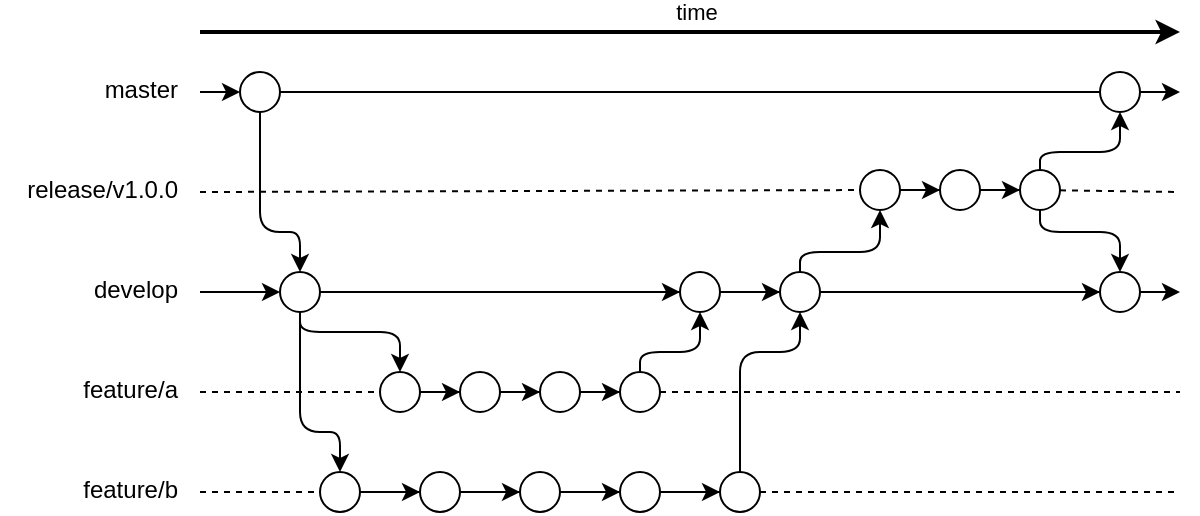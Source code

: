 <mxfile version="13.1.3">
    <diagram id="Sttl8mKHboSlKdve3zSI" name="Page-1">
        <mxGraphModel dx="625" dy="579" grid="1" gridSize="10" guides="1" tooltips="1" connect="1" arrows="1" fold="1" page="1" pageScale="1" pageWidth="827" pageHeight="1169" math="0" shadow="0">
            <root>
                <mxCell id="0"/>
                <mxCell id="1" parent="0"/>
                <mxCell id="85" value="" style="endArrow=classic;html=1;strokeWidth=2;" edge="1" parent="1">
                    <mxGeometry width="50" height="50" relative="1" as="geometry">
                        <mxPoint x="100" y="50" as="sourcePoint"/>
                        <mxPoint x="590" y="50" as="targetPoint"/>
                    </mxGeometry>
                </mxCell>
                <mxCell id="86" value="time" style="edgeLabel;html=1;align=center;verticalAlign=middle;resizable=0;points=[];" vertex="1" connectable="0" parent="85">
                    <mxGeometry x="-0.079" y="1" relative="1" as="geometry">
                        <mxPoint x="22" y="-9" as="offset"/>
                    </mxGeometry>
                </mxCell>
                <mxCell id="87" value="" style="endArrow=classic;html=1;endFill=1;" edge="1" parent="1" source="167">
                    <mxGeometry width="50" height="50" relative="1" as="geometry">
                        <mxPoint x="100" y="80" as="sourcePoint"/>
                        <mxPoint x="590" y="80" as="targetPoint"/>
                    </mxGeometry>
                </mxCell>
                <mxCell id="88" value="master" style="text;html=1;align=right;verticalAlign=middle;resizable=0;points=[];autosize=1;" vertex="1" parent="1">
                    <mxGeometry x="40" y="69" width="50" height="20" as="geometry"/>
                </mxCell>
                <mxCell id="95" style="edgeStyle=orthogonalEdgeStyle;rounded=1;orthogonalLoop=1;jettySize=auto;html=1;exitX=0.5;exitY=1;exitDx=0;exitDy=0;entryX=0.5;entryY=0;entryDx=0;entryDy=0;" edge="1" parent="1" source="89" target="93">
                    <mxGeometry relative="1" as="geometry">
                        <Array as="points">
                            <mxPoint x="130" y="150"/>
                            <mxPoint x="150" y="150"/>
                        </Array>
                    </mxGeometry>
                </mxCell>
                <mxCell id="89" value="" style="ellipse;whiteSpace=wrap;html=1;" vertex="1" parent="1">
                    <mxGeometry x="120" y="70" width="20" height="20" as="geometry"/>
                </mxCell>
                <mxCell id="90" value="" style="endArrow=classic;html=1;endFill=1;" edge="1" parent="1" target="89">
                    <mxGeometry width="50" height="50" relative="1" as="geometry">
                        <mxPoint x="100" y="80" as="sourcePoint"/>
                        <mxPoint x="620" y="80" as="targetPoint"/>
                    </mxGeometry>
                </mxCell>
                <mxCell id="91" value="" style="endArrow=classic;html=1;exitX=1;exitY=0.5;exitDx=0;exitDy=0;endFill=1;" edge="1" parent="1" source="170">
                    <mxGeometry width="50" height="50" relative="1" as="geometry">
                        <mxPoint x="100.0" y="180.0" as="sourcePoint"/>
                        <mxPoint x="590" y="180" as="targetPoint"/>
                    </mxGeometry>
                </mxCell>
                <mxCell id="92" value="develop" style="text;html=1;align=right;verticalAlign=middle;resizable=0;points=[];autosize=1;" vertex="1" parent="1">
                    <mxGeometry x="30" y="169" width="60" height="20" as="geometry"/>
                </mxCell>
                <mxCell id="100" style="edgeStyle=orthogonalEdgeStyle;rounded=1;orthogonalLoop=1;jettySize=auto;html=1;exitX=0.5;exitY=1;exitDx=0;exitDy=0;entryX=0.5;entryY=0;entryDx=0;entryDy=0;" edge="1" parent="1" source="93" target="97">
                    <mxGeometry relative="1" as="geometry">
                        <Array as="points">
                            <mxPoint x="150" y="200"/>
                            <mxPoint x="200" y="200"/>
                        </Array>
                    </mxGeometry>
                </mxCell>
                <mxCell id="132" style="edgeStyle=orthogonalEdgeStyle;rounded=1;orthogonalLoop=1;jettySize=auto;html=1;exitX=0.5;exitY=1;exitDx=0;exitDy=0;entryX=0.5;entryY=0;entryDx=0;entryDy=0;" edge="1" parent="1" source="93" target="120">
                    <mxGeometry relative="1" as="geometry">
                        <Array as="points">
                            <mxPoint x="150" y="250"/>
                            <mxPoint x="170" y="250"/>
                        </Array>
                    </mxGeometry>
                </mxCell>
                <mxCell id="144" style="edgeStyle=orthogonalEdgeStyle;rounded=1;orthogonalLoop=1;jettySize=auto;html=1;exitX=1;exitY=0.5;exitDx=0;exitDy=0;entryX=0;entryY=0.5;entryDx=0;entryDy=0;" edge="1" parent="1" source="93" target="111">
                    <mxGeometry relative="1" as="geometry"/>
                </mxCell>
                <mxCell id="93" value="" style="ellipse;whiteSpace=wrap;html=1;" vertex="1" parent="1">
                    <mxGeometry x="140" y="170" width="20" height="20" as="geometry"/>
                </mxCell>
                <mxCell id="94" value="" style="endArrow=classic;html=1;endFill=1;" edge="1" parent="1" target="93">
                    <mxGeometry width="50" height="50" relative="1" as="geometry">
                        <mxPoint x="100" y="180" as="sourcePoint"/>
                        <mxPoint x="590" y="180.98" as="targetPoint"/>
                    </mxGeometry>
                </mxCell>
                <mxCell id="96" value="" style="endArrow=none;html=1;dashed=1;" edge="1" source="108" parent="1">
                    <mxGeometry width="50" height="50" relative="1" as="geometry">
                        <mxPoint x="100.0" y="230.0" as="sourcePoint"/>
                        <mxPoint x="590" y="230" as="targetPoint"/>
                    </mxGeometry>
                </mxCell>
                <mxCell id="103" style="edgeStyle=orthogonalEdgeStyle;rounded=0;orthogonalLoop=1;jettySize=auto;html=1;exitX=1;exitY=0.5;exitDx=0;exitDy=0;entryX=0;entryY=0.5;entryDx=0;entryDy=0;" edge="1" parent="1" source="97" target="101">
                    <mxGeometry relative="1" as="geometry"/>
                </mxCell>
                <mxCell id="97" value="" style="ellipse;whiteSpace=wrap;html=1;" vertex="1" parent="1">
                    <mxGeometry x="190" y="220" width="20" height="20" as="geometry"/>
                </mxCell>
                <mxCell id="98" value="" style="endArrow=none;html=1;dashed=1;" edge="1" target="97" parent="1">
                    <mxGeometry width="50" height="50" relative="1" as="geometry">
                        <mxPoint x="100" y="230" as="sourcePoint"/>
                        <mxPoint x="590" y="230.98" as="targetPoint"/>
                    </mxGeometry>
                </mxCell>
                <mxCell id="99" value="feature/a" style="text;html=1;align=right;verticalAlign=middle;resizable=0;points=[];autosize=1;" vertex="1" parent="1">
                    <mxGeometry x="30" y="219" width="60" height="20" as="geometry"/>
                </mxCell>
                <mxCell id="106" style="edgeStyle=orthogonalEdgeStyle;rounded=0;orthogonalLoop=1;jettySize=auto;html=1;exitX=1;exitY=0.5;exitDx=0;exitDy=0;entryX=0;entryY=0.5;entryDx=0;entryDy=0;" edge="1" parent="1" source="101" target="104">
                    <mxGeometry relative="1" as="geometry"/>
                </mxCell>
                <mxCell id="101" value="" style="ellipse;whiteSpace=wrap;html=1;" vertex="1" parent="1">
                    <mxGeometry x="230" y="220" width="20" height="20" as="geometry"/>
                </mxCell>
                <mxCell id="102" value="" style="endArrow=none;html=1;" edge="1" parent="1" source="97" target="101">
                    <mxGeometry width="50" height="50" relative="1" as="geometry">
                        <mxPoint x="160.0" y="229.02" as="sourcePoint"/>
                        <mxPoint x="650" y="230" as="targetPoint"/>
                    </mxGeometry>
                </mxCell>
                <mxCell id="110" style="edgeStyle=orthogonalEdgeStyle;rounded=0;orthogonalLoop=1;jettySize=auto;html=1;exitX=1;exitY=0.5;exitDx=0;exitDy=0;entryX=0;entryY=0.5;entryDx=0;entryDy=0;" edge="1" parent="1" source="104" target="108">
                    <mxGeometry relative="1" as="geometry"/>
                </mxCell>
                <mxCell id="104" value="" style="ellipse;whiteSpace=wrap;html=1;" vertex="1" parent="1">
                    <mxGeometry x="270" y="220" width="20" height="20" as="geometry"/>
                </mxCell>
                <mxCell id="105" value="" style="endArrow=none;html=1;" edge="1" parent="1" source="101" target="104">
                    <mxGeometry width="50" height="50" relative="1" as="geometry">
                        <mxPoint x="200.0" y="229.022" as="sourcePoint"/>
                        <mxPoint x="650" y="230" as="targetPoint"/>
                    </mxGeometry>
                </mxCell>
                <mxCell id="113" style="edgeStyle=orthogonalEdgeStyle;rounded=1;orthogonalLoop=1;jettySize=auto;html=1;exitX=0.5;exitY=0;exitDx=0;exitDy=0;entryX=0.5;entryY=1;entryDx=0;entryDy=0;" edge="1" parent="1" source="108" target="111">
                    <mxGeometry relative="1" as="geometry">
                        <Array as="points">
                            <mxPoint x="320" y="210"/>
                            <mxPoint x="350" y="210"/>
                        </Array>
                    </mxGeometry>
                </mxCell>
                <mxCell id="108" value="" style="ellipse;whiteSpace=wrap;html=1;" vertex="1" parent="1">
                    <mxGeometry x="310" y="220" width="20" height="20" as="geometry"/>
                </mxCell>
                <mxCell id="109" value="" style="endArrow=none;html=1;" edge="1" parent="1" source="104" target="108">
                    <mxGeometry width="50" height="50" relative="1" as="geometry">
                        <mxPoint x="240.0" y="229.024" as="sourcePoint"/>
                        <mxPoint x="650" y="230" as="targetPoint"/>
                    </mxGeometry>
                </mxCell>
                <mxCell id="142" style="edgeStyle=orthogonalEdgeStyle;rounded=1;orthogonalLoop=1;jettySize=auto;html=1;exitX=1;exitY=0.5;exitDx=0;exitDy=0;entryX=0;entryY=0.5;entryDx=0;entryDy=0;dashed=1;" edge="1" parent="1" source="111" target="139">
                    <mxGeometry relative="1" as="geometry"/>
                </mxCell>
                <mxCell id="111" value="" style="ellipse;whiteSpace=wrap;html=1;" vertex="1" parent="1">
                    <mxGeometry x="340" y="170" width="20" height="20" as="geometry"/>
                </mxCell>
                <mxCell id="112" value="" style="endArrow=none;html=1;exitX=1;exitY=0.5;exitDx=0;exitDy=0;" edge="1" parent="1" source="93" target="111">
                    <mxGeometry width="50" height="50" relative="1" as="geometry">
                        <mxPoint x="160" y="180" as="sourcePoint"/>
                        <mxPoint x="650" y="180" as="targetPoint"/>
                    </mxGeometry>
                </mxCell>
                <mxCell id="118" value="" style="endArrow=none;html=1;exitX=1;exitY=0.5;exitDx=0;exitDy=0;dashed=1;" edge="1" source="133" parent="1">
                    <mxGeometry width="50" height="50" relative="1" as="geometry">
                        <mxPoint x="430" y="280" as="sourcePoint"/>
                        <mxPoint x="590" y="280" as="targetPoint"/>
                    </mxGeometry>
                </mxCell>
                <mxCell id="119" style="edgeStyle=orthogonalEdgeStyle;rounded=0;orthogonalLoop=1;jettySize=auto;html=1;exitX=1;exitY=0.5;exitDx=0;exitDy=0;entryX=0;entryY=0.5;entryDx=0;entryDy=0;" edge="1" source="120" target="124" parent="1">
                    <mxGeometry relative="1" as="geometry"/>
                </mxCell>
                <mxCell id="120" value="" style="ellipse;whiteSpace=wrap;html=1;" vertex="1" parent="1">
                    <mxGeometry x="160" y="270" width="20" height="20" as="geometry"/>
                </mxCell>
                <mxCell id="121" value="" style="endArrow=none;html=1;dashed=1;" edge="1" target="120" parent="1">
                    <mxGeometry width="50" height="50" relative="1" as="geometry">
                        <mxPoint x="100" y="280" as="sourcePoint"/>
                        <mxPoint x="590" y="280.98" as="targetPoint"/>
                    </mxGeometry>
                </mxCell>
                <mxCell id="122" value="feature/b" style="text;html=1;align=right;verticalAlign=middle;resizable=0;points=[];autosize=1;" vertex="1" parent="1">
                    <mxGeometry x="30" y="269" width="60" height="20" as="geometry"/>
                </mxCell>
                <mxCell id="123" style="edgeStyle=orthogonalEdgeStyle;rounded=0;orthogonalLoop=1;jettySize=auto;html=1;exitX=1;exitY=0.5;exitDx=0;exitDy=0;entryX=0;entryY=0.5;entryDx=0;entryDy=0;" edge="1" source="124" target="127" parent="1">
                    <mxGeometry relative="1" as="geometry"/>
                </mxCell>
                <mxCell id="124" value="" style="ellipse;whiteSpace=wrap;html=1;" vertex="1" parent="1">
                    <mxGeometry x="210" y="270" width="20" height="20" as="geometry"/>
                </mxCell>
                <mxCell id="125" value="" style="endArrow=none;html=1;" edge="1" source="120" target="124" parent="1">
                    <mxGeometry width="50" height="50" relative="1" as="geometry">
                        <mxPoint x="180.0" y="279.02" as="sourcePoint"/>
                        <mxPoint x="670" y="280" as="targetPoint"/>
                    </mxGeometry>
                </mxCell>
                <mxCell id="126" style="edgeStyle=orthogonalEdgeStyle;rounded=0;orthogonalLoop=1;jettySize=auto;html=1;exitX=1;exitY=0.5;exitDx=0;exitDy=0;entryX=0;entryY=0.5;entryDx=0;entryDy=0;" edge="1" source="127" target="129" parent="1">
                    <mxGeometry relative="1" as="geometry"/>
                </mxCell>
                <mxCell id="127" value="" style="ellipse;whiteSpace=wrap;html=1;" vertex="1" parent="1">
                    <mxGeometry x="260" y="270" width="20" height="20" as="geometry"/>
                </mxCell>
                <mxCell id="128" value="" style="endArrow=none;html=1;" edge="1" source="124" target="127" parent="1">
                    <mxGeometry width="50" height="50" relative="1" as="geometry">
                        <mxPoint x="220.0" y="279.022" as="sourcePoint"/>
                        <mxPoint x="670" y="280" as="targetPoint"/>
                    </mxGeometry>
                </mxCell>
                <mxCell id="136" style="edgeStyle=orthogonalEdgeStyle;rounded=1;orthogonalLoop=1;jettySize=auto;html=1;exitX=1;exitY=0.5;exitDx=0;exitDy=0;entryX=0;entryY=0.5;entryDx=0;entryDy=0;" edge="1" parent="1" source="129" target="133">
                    <mxGeometry relative="1" as="geometry"/>
                </mxCell>
                <mxCell id="129" value="" style="ellipse;whiteSpace=wrap;html=1;" vertex="1" parent="1">
                    <mxGeometry x="310" y="270" width="20" height="20" as="geometry"/>
                </mxCell>
                <mxCell id="130" value="" style="endArrow=none;html=1;" edge="1" source="127" target="129" parent="1">
                    <mxGeometry width="50" height="50" relative="1" as="geometry">
                        <mxPoint x="260.0" y="279.024" as="sourcePoint"/>
                        <mxPoint x="670" y="280" as="targetPoint"/>
                    </mxGeometry>
                </mxCell>
                <mxCell id="156" style="edgeStyle=orthogonalEdgeStyle;rounded=1;orthogonalLoop=1;jettySize=auto;html=1;exitX=0.5;exitY=0;exitDx=0;exitDy=0;entryX=0.5;entryY=1;entryDx=0;entryDy=0;endArrow=classic;endFill=1;" edge="1" parent="1" source="133" target="139">
                    <mxGeometry relative="1" as="geometry">
                        <Array as="points">
                            <mxPoint x="370" y="210"/>
                            <mxPoint x="400" y="210"/>
                        </Array>
                    </mxGeometry>
                </mxCell>
                <mxCell id="133" value="" style="ellipse;whiteSpace=wrap;html=1;" vertex="1" parent="1">
                    <mxGeometry x="360" y="270" width="20" height="20" as="geometry"/>
                </mxCell>
                <mxCell id="135" value="" style="endArrow=none;html=1;" edge="1" parent="1" source="129" target="133">
                    <mxGeometry width="50" height="50" relative="1" as="geometry">
                        <mxPoint x="330.0" y="280" as="sourcePoint"/>
                        <mxPoint x="670" y="280" as="targetPoint"/>
                    </mxGeometry>
                </mxCell>
                <mxCell id="159" style="edgeStyle=orthogonalEdgeStyle;rounded=1;orthogonalLoop=1;jettySize=auto;html=1;exitX=0.5;exitY=0;exitDx=0;exitDy=0;entryX=0.5;entryY=1;entryDx=0;entryDy=0;endArrow=classic;endFill=1;" edge="1" parent="1" source="139" target="157">
                    <mxGeometry relative="1" as="geometry">
                        <Array as="points">
                            <mxPoint x="400" y="160"/>
                            <mxPoint x="440" y="160"/>
                        </Array>
                    </mxGeometry>
                </mxCell>
                <mxCell id="173" style="edgeStyle=orthogonalEdgeStyle;rounded=1;orthogonalLoop=1;jettySize=auto;html=1;exitX=1;exitY=0.5;exitDx=0;exitDy=0;entryX=0;entryY=0.5;entryDx=0;entryDy=0;endArrow=classic;endFill=1;" edge="1" parent="1" source="139" target="170">
                    <mxGeometry relative="1" as="geometry"/>
                </mxCell>
                <mxCell id="139" value="" style="ellipse;whiteSpace=wrap;html=1;" vertex="1" parent="1">
                    <mxGeometry x="390" y="170" width="20" height="20" as="geometry"/>
                </mxCell>
                <mxCell id="140" value="" style="endArrow=none;html=1;exitX=1;exitY=0.5;exitDx=0;exitDy=0;" edge="1" parent="1" source="111" target="139">
                    <mxGeometry width="50" height="50" relative="1" as="geometry">
                        <mxPoint x="390" y="180" as="sourcePoint"/>
                        <mxPoint x="670" y="180" as="targetPoint"/>
                    </mxGeometry>
                </mxCell>
                <mxCell id="154" value="" style="endArrow=none;html=1;dashed=1;" edge="1" parent="1" source="163">
                    <mxGeometry width="50" height="50" relative="1" as="geometry">
                        <mxPoint x="100" y="130" as="sourcePoint"/>
                        <mxPoint x="590" y="130" as="targetPoint"/>
                    </mxGeometry>
                </mxCell>
                <mxCell id="155" value="release/v1.0.0" style="text;html=1;align=right;verticalAlign=middle;resizable=0;points=[];autosize=1;" vertex="1" parent="1">
                    <mxGeometry y="119" width="90" height="20" as="geometry"/>
                </mxCell>
                <mxCell id="162" style="edgeStyle=orthogonalEdgeStyle;rounded=1;orthogonalLoop=1;jettySize=auto;html=1;exitX=1;exitY=0.5;exitDx=0;exitDy=0;entryX=0;entryY=0.5;entryDx=0;entryDy=0;endArrow=classic;endFill=1;" edge="1" parent="1" source="157" target="160">
                    <mxGeometry relative="1" as="geometry"/>
                </mxCell>
                <mxCell id="157" value="" style="ellipse;whiteSpace=wrap;html=1;" vertex="1" parent="1">
                    <mxGeometry x="430" y="119" width="20" height="20" as="geometry"/>
                </mxCell>
                <mxCell id="158" value="" style="endArrow=none;html=1;dashed=1;" edge="1" parent="1" target="157">
                    <mxGeometry width="50" height="50" relative="1" as="geometry">
                        <mxPoint x="100" y="130" as="sourcePoint"/>
                        <mxPoint x="620" y="130" as="targetPoint"/>
                    </mxGeometry>
                </mxCell>
                <mxCell id="166" style="edgeStyle=orthogonalEdgeStyle;rounded=1;orthogonalLoop=1;jettySize=auto;html=1;exitX=1;exitY=0.5;exitDx=0;exitDy=0;entryX=0;entryY=0.5;entryDx=0;entryDy=0;endArrow=classic;endFill=1;" edge="1" parent="1" source="160" target="163">
                    <mxGeometry relative="1" as="geometry"/>
                </mxCell>
                <mxCell id="160" value="" style="ellipse;whiteSpace=wrap;html=1;" vertex="1" parent="1">
                    <mxGeometry x="470" y="119" width="20" height="20" as="geometry"/>
                </mxCell>
                <mxCell id="161" value="" style="endArrow=none;html=1;dashed=1;" edge="1" parent="1" source="157" target="160">
                    <mxGeometry width="50" height="50" relative="1" as="geometry">
                        <mxPoint x="450.0" y="129.056" as="sourcePoint"/>
                        <mxPoint x="620" y="130" as="targetPoint"/>
                    </mxGeometry>
                </mxCell>
                <mxCell id="169" style="edgeStyle=orthogonalEdgeStyle;rounded=1;orthogonalLoop=1;jettySize=auto;html=1;exitX=0.5;exitY=0;exitDx=0;exitDy=0;entryX=0.5;entryY=1;entryDx=0;entryDy=0;endArrow=classic;endFill=1;" edge="1" parent="1" source="163" target="167">
                    <mxGeometry relative="1" as="geometry">
                        <Array as="points">
                            <mxPoint x="520" y="110"/>
                            <mxPoint x="560" y="110"/>
                        </Array>
                    </mxGeometry>
                </mxCell>
                <mxCell id="172" style="edgeStyle=orthogonalEdgeStyle;rounded=1;orthogonalLoop=1;jettySize=auto;html=1;exitX=0.5;exitY=1;exitDx=0;exitDy=0;entryX=0.5;entryY=0;entryDx=0;entryDy=0;endArrow=classic;endFill=1;" edge="1" parent="1" source="163" target="170">
                    <mxGeometry relative="1" as="geometry">
                        <Array as="points">
                            <mxPoint x="520" y="150"/>
                            <mxPoint x="560" y="150"/>
                        </Array>
                    </mxGeometry>
                </mxCell>
                <mxCell id="163" value="" style="ellipse;whiteSpace=wrap;html=1;" vertex="1" parent="1">
                    <mxGeometry x="510" y="119" width="20" height="20" as="geometry"/>
                </mxCell>
                <mxCell id="165" value="" style="endArrow=none;html=1;dashed=1;" edge="1" parent="1" source="160" target="163">
                    <mxGeometry width="50" height="50" relative="1" as="geometry">
                        <mxPoint x="490" y="129" as="sourcePoint"/>
                        <mxPoint x="620" y="130" as="targetPoint"/>
                    </mxGeometry>
                </mxCell>
                <mxCell id="167" value="" style="ellipse;whiteSpace=wrap;html=1;" vertex="1" parent="1">
                    <mxGeometry x="550" y="70" width="20" height="20" as="geometry"/>
                </mxCell>
                <mxCell id="168" value="" style="endArrow=none;html=1;" edge="1" parent="1" source="89" target="167">
                    <mxGeometry width="50" height="50" relative="1" as="geometry">
                        <mxPoint x="140" y="80" as="sourcePoint"/>
                        <mxPoint x="620" y="80" as="targetPoint"/>
                    </mxGeometry>
                </mxCell>
                <mxCell id="170" value="" style="ellipse;whiteSpace=wrap;html=1;" vertex="1" parent="1">
                    <mxGeometry x="550" y="170" width="20" height="20" as="geometry"/>
                </mxCell>
                <mxCell id="171" value="" style="endArrow=none;html=1;exitX=1;exitY=0.5;exitDx=0;exitDy=0;" edge="1" parent="1" source="139" target="170">
                    <mxGeometry width="50" height="50" relative="1" as="geometry">
                        <mxPoint x="410" y="180" as="sourcePoint"/>
                        <mxPoint x="620" y="180" as="targetPoint"/>
                    </mxGeometry>
                </mxCell>
            </root>
        </mxGraphModel>
    </diagram>
</mxfile>
